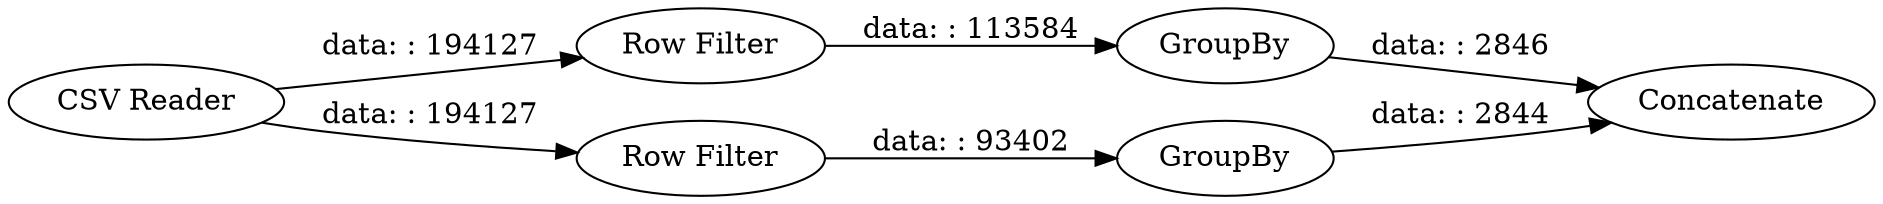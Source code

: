 digraph {
	"7706534723549566162_1" [label="CSV Reader"]
	"7706534723549566162_3" [label="Row Filter"]
	"7706534723549566162_6" [label=Concatenate]
	"7706534723549566162_5" [label=GroupBy]
	"7706534723549566162_4" [label=GroupBy]
	"7706534723549566162_2" [label="Row Filter"]
	"7706534723549566162_2" -> "7706534723549566162_5" [label="data: : 93402"]
	"7706534723549566162_5" -> "7706534723549566162_6" [label="data: : 2844"]
	"7706534723549566162_3" -> "7706534723549566162_4" [label="data: : 113584"]
	"7706534723549566162_1" -> "7706534723549566162_2" [label="data: : 194127"]
	"7706534723549566162_1" -> "7706534723549566162_3" [label="data: : 194127"]
	"7706534723549566162_4" -> "7706534723549566162_6" [label="data: : 2846"]
	rankdir=LR
}
